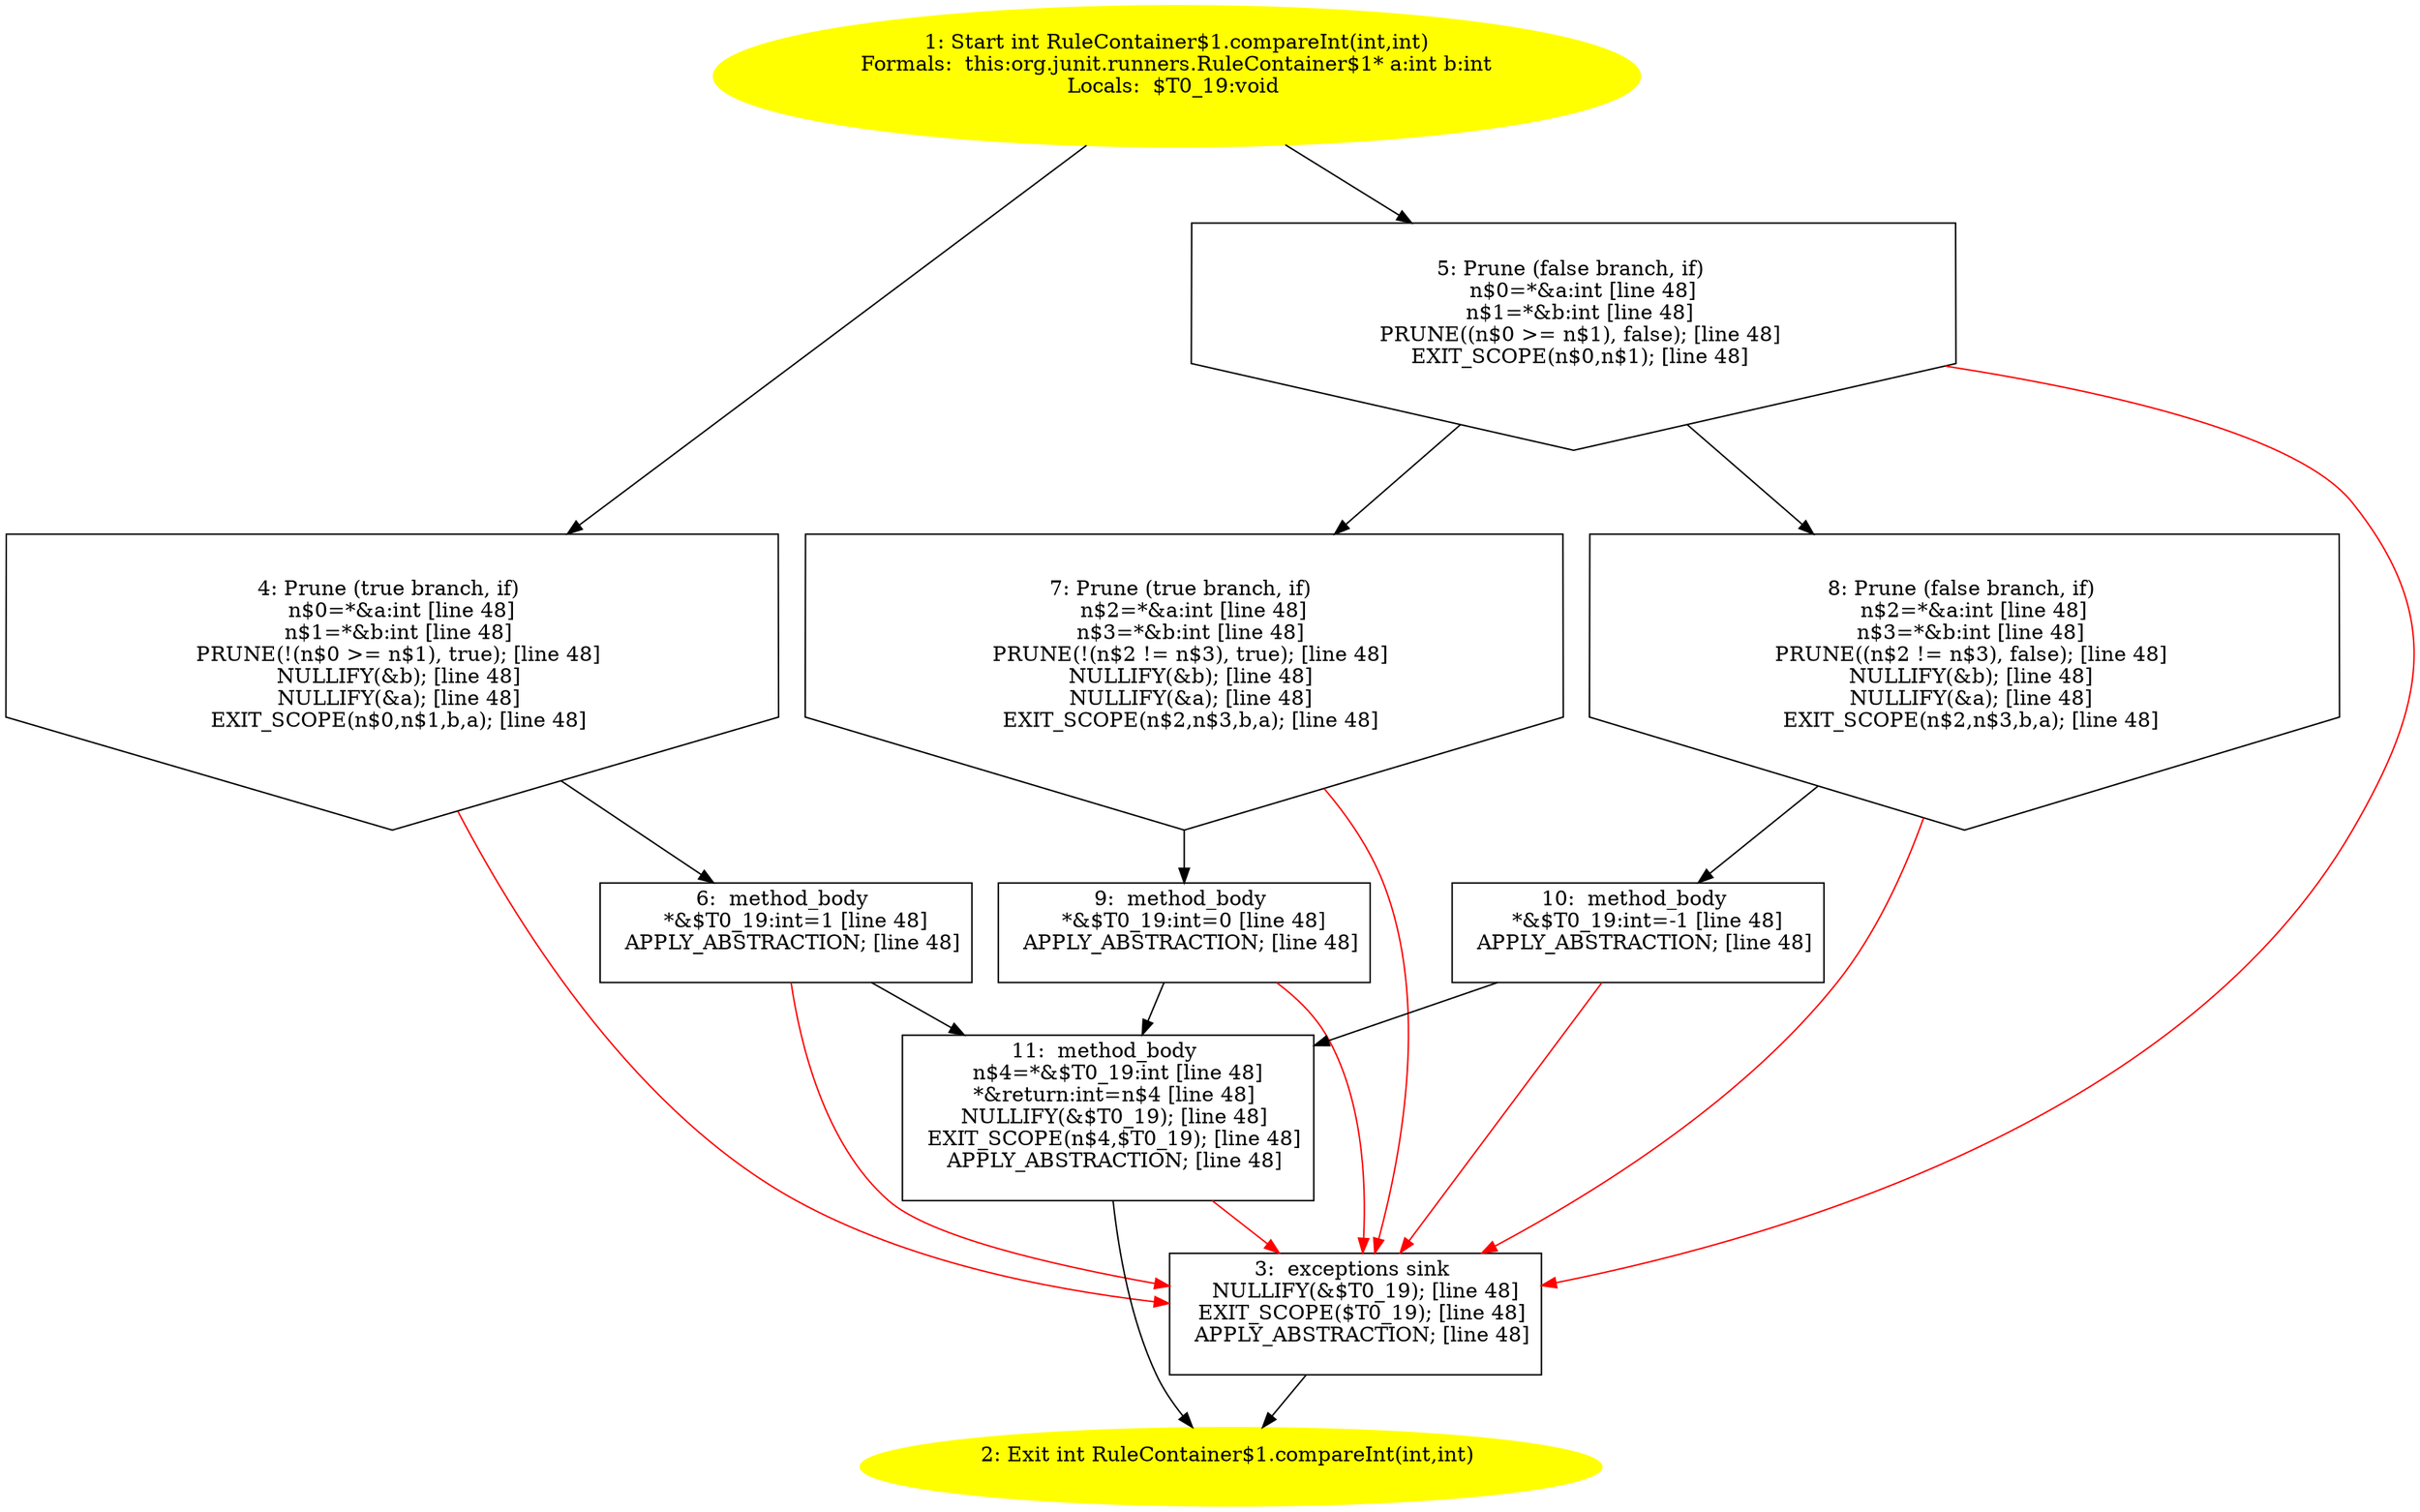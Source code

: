 /* @generated */
digraph cfg {
"org.junit.runners.RuleContainer$1.compareInt(int,int):int.7a106badc691a07ee9848d62798a9b2b_1" [label="1: Start int RuleContainer$1.compareInt(int,int)\nFormals:  this:org.junit.runners.RuleContainer$1* a:int b:int\nLocals:  $T0_19:void \n  " color=yellow style=filled]
	

	 "org.junit.runners.RuleContainer$1.compareInt(int,int):int.7a106badc691a07ee9848d62798a9b2b_1" -> "org.junit.runners.RuleContainer$1.compareInt(int,int):int.7a106badc691a07ee9848d62798a9b2b_4" ;
	 "org.junit.runners.RuleContainer$1.compareInt(int,int):int.7a106badc691a07ee9848d62798a9b2b_1" -> "org.junit.runners.RuleContainer$1.compareInt(int,int):int.7a106badc691a07ee9848d62798a9b2b_5" ;
"org.junit.runners.RuleContainer$1.compareInt(int,int):int.7a106badc691a07ee9848d62798a9b2b_2" [label="2: Exit int RuleContainer$1.compareInt(int,int) \n  " color=yellow style=filled]
	

"org.junit.runners.RuleContainer$1.compareInt(int,int):int.7a106badc691a07ee9848d62798a9b2b_3" [label="3:  exceptions sink \n   NULLIFY(&$T0_19); [line 48]\n  EXIT_SCOPE($T0_19); [line 48]\n  APPLY_ABSTRACTION; [line 48]\n " shape="box"]
	

	 "org.junit.runners.RuleContainer$1.compareInt(int,int):int.7a106badc691a07ee9848d62798a9b2b_3" -> "org.junit.runners.RuleContainer$1.compareInt(int,int):int.7a106badc691a07ee9848d62798a9b2b_2" ;
"org.junit.runners.RuleContainer$1.compareInt(int,int):int.7a106badc691a07ee9848d62798a9b2b_4" [label="4: Prune (true branch, if) \n   n$0=*&a:int [line 48]\n  n$1=*&b:int [line 48]\n  PRUNE(!(n$0 >= n$1), true); [line 48]\n  NULLIFY(&b); [line 48]\n  NULLIFY(&a); [line 48]\n  EXIT_SCOPE(n$0,n$1,b,a); [line 48]\n " shape="invhouse"]
	

	 "org.junit.runners.RuleContainer$1.compareInt(int,int):int.7a106badc691a07ee9848d62798a9b2b_4" -> "org.junit.runners.RuleContainer$1.compareInt(int,int):int.7a106badc691a07ee9848d62798a9b2b_6" ;
	 "org.junit.runners.RuleContainer$1.compareInt(int,int):int.7a106badc691a07ee9848d62798a9b2b_4" -> "org.junit.runners.RuleContainer$1.compareInt(int,int):int.7a106badc691a07ee9848d62798a9b2b_3" [color="red" ];
"org.junit.runners.RuleContainer$1.compareInt(int,int):int.7a106badc691a07ee9848d62798a9b2b_5" [label="5: Prune (false branch, if) \n   n$0=*&a:int [line 48]\n  n$1=*&b:int [line 48]\n  PRUNE((n$0 >= n$1), false); [line 48]\n  EXIT_SCOPE(n$0,n$1); [line 48]\n " shape="invhouse"]
	

	 "org.junit.runners.RuleContainer$1.compareInt(int,int):int.7a106badc691a07ee9848d62798a9b2b_5" -> "org.junit.runners.RuleContainer$1.compareInt(int,int):int.7a106badc691a07ee9848d62798a9b2b_7" ;
	 "org.junit.runners.RuleContainer$1.compareInt(int,int):int.7a106badc691a07ee9848d62798a9b2b_5" -> "org.junit.runners.RuleContainer$1.compareInt(int,int):int.7a106badc691a07ee9848d62798a9b2b_8" ;
	 "org.junit.runners.RuleContainer$1.compareInt(int,int):int.7a106badc691a07ee9848d62798a9b2b_5" -> "org.junit.runners.RuleContainer$1.compareInt(int,int):int.7a106badc691a07ee9848d62798a9b2b_3" [color="red" ];
"org.junit.runners.RuleContainer$1.compareInt(int,int):int.7a106badc691a07ee9848d62798a9b2b_6" [label="6:  method_body \n   *&$T0_19:int=1 [line 48]\n  APPLY_ABSTRACTION; [line 48]\n " shape="box"]
	

	 "org.junit.runners.RuleContainer$1.compareInt(int,int):int.7a106badc691a07ee9848d62798a9b2b_6" -> "org.junit.runners.RuleContainer$1.compareInt(int,int):int.7a106badc691a07ee9848d62798a9b2b_11" ;
	 "org.junit.runners.RuleContainer$1.compareInt(int,int):int.7a106badc691a07ee9848d62798a9b2b_6" -> "org.junit.runners.RuleContainer$1.compareInt(int,int):int.7a106badc691a07ee9848d62798a9b2b_3" [color="red" ];
"org.junit.runners.RuleContainer$1.compareInt(int,int):int.7a106badc691a07ee9848d62798a9b2b_7" [label="7: Prune (true branch, if) \n   n$2=*&a:int [line 48]\n  n$3=*&b:int [line 48]\n  PRUNE(!(n$2 != n$3), true); [line 48]\n  NULLIFY(&b); [line 48]\n  NULLIFY(&a); [line 48]\n  EXIT_SCOPE(n$2,n$3,b,a); [line 48]\n " shape="invhouse"]
	

	 "org.junit.runners.RuleContainer$1.compareInt(int,int):int.7a106badc691a07ee9848d62798a9b2b_7" -> "org.junit.runners.RuleContainer$1.compareInt(int,int):int.7a106badc691a07ee9848d62798a9b2b_9" ;
	 "org.junit.runners.RuleContainer$1.compareInt(int,int):int.7a106badc691a07ee9848d62798a9b2b_7" -> "org.junit.runners.RuleContainer$1.compareInt(int,int):int.7a106badc691a07ee9848d62798a9b2b_3" [color="red" ];
"org.junit.runners.RuleContainer$1.compareInt(int,int):int.7a106badc691a07ee9848d62798a9b2b_8" [label="8: Prune (false branch, if) \n   n$2=*&a:int [line 48]\n  n$3=*&b:int [line 48]\n  PRUNE((n$2 != n$3), false); [line 48]\n  NULLIFY(&b); [line 48]\n  NULLIFY(&a); [line 48]\n  EXIT_SCOPE(n$2,n$3,b,a); [line 48]\n " shape="invhouse"]
	

	 "org.junit.runners.RuleContainer$1.compareInt(int,int):int.7a106badc691a07ee9848d62798a9b2b_8" -> "org.junit.runners.RuleContainer$1.compareInt(int,int):int.7a106badc691a07ee9848d62798a9b2b_10" ;
	 "org.junit.runners.RuleContainer$1.compareInt(int,int):int.7a106badc691a07ee9848d62798a9b2b_8" -> "org.junit.runners.RuleContainer$1.compareInt(int,int):int.7a106badc691a07ee9848d62798a9b2b_3" [color="red" ];
"org.junit.runners.RuleContainer$1.compareInt(int,int):int.7a106badc691a07ee9848d62798a9b2b_9" [label="9:  method_body \n   *&$T0_19:int=0 [line 48]\n  APPLY_ABSTRACTION; [line 48]\n " shape="box"]
	

	 "org.junit.runners.RuleContainer$1.compareInt(int,int):int.7a106badc691a07ee9848d62798a9b2b_9" -> "org.junit.runners.RuleContainer$1.compareInt(int,int):int.7a106badc691a07ee9848d62798a9b2b_11" ;
	 "org.junit.runners.RuleContainer$1.compareInt(int,int):int.7a106badc691a07ee9848d62798a9b2b_9" -> "org.junit.runners.RuleContainer$1.compareInt(int,int):int.7a106badc691a07ee9848d62798a9b2b_3" [color="red" ];
"org.junit.runners.RuleContainer$1.compareInt(int,int):int.7a106badc691a07ee9848d62798a9b2b_10" [label="10:  method_body \n   *&$T0_19:int=-1 [line 48]\n  APPLY_ABSTRACTION; [line 48]\n " shape="box"]
	

	 "org.junit.runners.RuleContainer$1.compareInt(int,int):int.7a106badc691a07ee9848d62798a9b2b_10" -> "org.junit.runners.RuleContainer$1.compareInt(int,int):int.7a106badc691a07ee9848d62798a9b2b_11" ;
	 "org.junit.runners.RuleContainer$1.compareInt(int,int):int.7a106badc691a07ee9848d62798a9b2b_10" -> "org.junit.runners.RuleContainer$1.compareInt(int,int):int.7a106badc691a07ee9848d62798a9b2b_3" [color="red" ];
"org.junit.runners.RuleContainer$1.compareInt(int,int):int.7a106badc691a07ee9848d62798a9b2b_11" [label="11:  method_body \n   n$4=*&$T0_19:int [line 48]\n  *&return:int=n$4 [line 48]\n  NULLIFY(&$T0_19); [line 48]\n  EXIT_SCOPE(n$4,$T0_19); [line 48]\n  APPLY_ABSTRACTION; [line 48]\n " shape="box"]
	

	 "org.junit.runners.RuleContainer$1.compareInt(int,int):int.7a106badc691a07ee9848d62798a9b2b_11" -> "org.junit.runners.RuleContainer$1.compareInt(int,int):int.7a106badc691a07ee9848d62798a9b2b_2" ;
	 "org.junit.runners.RuleContainer$1.compareInt(int,int):int.7a106badc691a07ee9848d62798a9b2b_11" -> "org.junit.runners.RuleContainer$1.compareInt(int,int):int.7a106badc691a07ee9848d62798a9b2b_3" [color="red" ];
}
